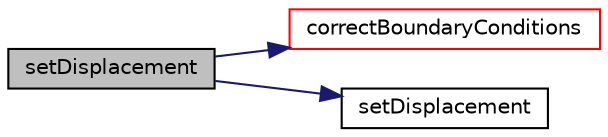 digraph "setDisplacement"
{
  bgcolor="transparent";
  edge [fontname="Helvetica",fontsize="10",labelfontname="Helvetica",labelfontsize="10"];
  node [fontname="Helvetica",fontsize="10",shape=record];
  rankdir="LR";
  Node1 [label="setDisplacement",height=0.2,width=0.4,color="black", fillcolor="grey75", style="filled", fontcolor="black"];
  Node1 -> Node2 [color="midnightblue",fontsize="10",style="solid",fontname="Helvetica"];
  Node2 [label="correctBoundaryConditions",height=0.2,width=0.4,color="red",URL="$a01532.html#a05d184b200b1ed01aecb634089abaa9b",tooltip="Special correctBoundaryConditions which evaluates fixedValue. "];
  Node1 -> Node3 [color="midnightblue",fontsize="10",style="solid",fontname="Helvetica"];
  Node3 [label="setDisplacement",height=0.2,width=0.4,color="black",URL="$a01532.html#a856c4be9adaf4b4ade6db576a3d833bf",tooltip="Set displacement field from displacement on patch points. "];
}
